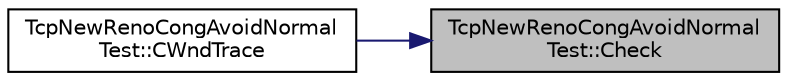 digraph "TcpNewRenoCongAvoidNormalTest::Check"
{
 // LATEX_PDF_SIZE
  edge [fontname="Helvetica",fontsize="10",labelfontname="Helvetica",labelfontsize="10"];
  node [fontname="Helvetica",fontsize="10",shape=record];
  rankdir="RL";
  Node1 [label="TcpNewRenoCongAvoidNormal\lTest::Check",height=0.2,width=0.4,color="black", fillcolor="grey75", style="filled", fontcolor="black",tooltip="Called each RTT (1.0 sec in the testing environment) and check that the overall increment in this RTT..."];
  Node1 -> Node2 [dir="back",color="midnightblue",fontsize="10",style="solid",fontname="Helvetica"];
  Node2 [label="TcpNewRenoCongAvoidNormal\lTest::CWndTrace",height=0.2,width=0.4,color="black", fillcolor="white", style="filled",URL="$class_tcp_new_reno_cong_avoid_normal_test.html#a136b3f397552cacae5f77c8462d7aab8",tooltip="Tracks the congestion window changes."];
}
